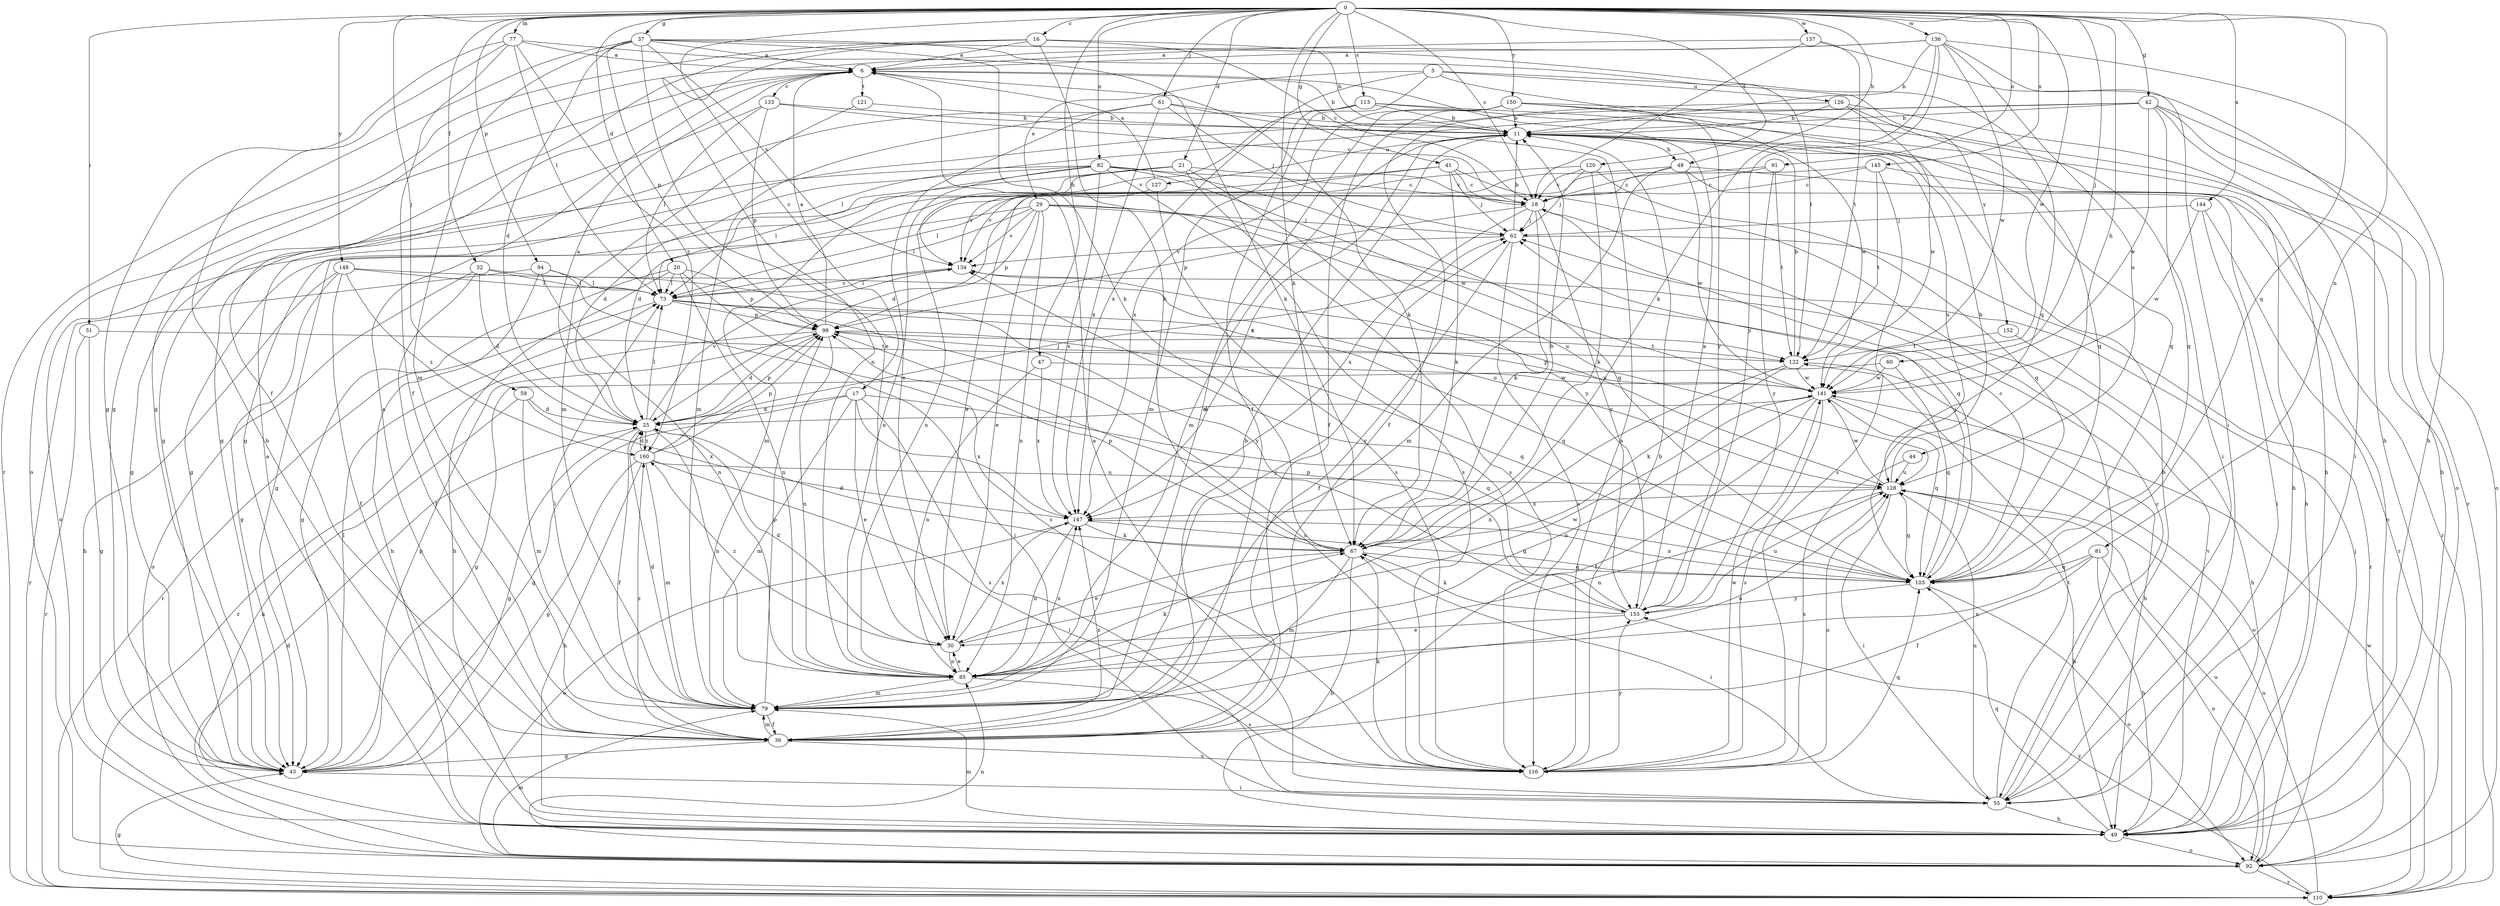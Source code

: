 strict digraph  {
0;
5;
6;
11;
16;
17;
18;
20;
21;
25;
29;
30;
32;
36;
37;
41;
42;
43;
44;
47;
48;
49;
51;
55;
59;
60;
61;
62;
67;
73;
77;
79;
81;
82;
85;
91;
92;
94;
98;
103;
110;
113;
116;
120;
121;
122;
126;
127;
128;
133;
134;
136;
137;
141;
144;
145;
147;
148;
150;
152;
153;
160;
0 -> 16  [label=c];
0 -> 17  [label=c];
0 -> 18  [label=c];
0 -> 20  [label=d];
0 -> 21  [label=d];
0 -> 32  [label=f];
0 -> 37  [label=g];
0 -> 41  [label=g];
0 -> 42  [label=g];
0 -> 44  [label=h];
0 -> 47  [label=h];
0 -> 48  [label=h];
0 -> 51  [label=i];
0 -> 59  [label=j];
0 -> 60  [label=j];
0 -> 61  [label=j];
0 -> 67  [label=k];
0 -> 77  [label=m];
0 -> 81  [label=n];
0 -> 82  [label=n];
0 -> 91  [label=o];
0 -> 94  [label=p];
0 -> 103  [label=q];
0 -> 113  [label=s];
0 -> 120  [label=t];
0 -> 136  [label=w];
0 -> 137  [label=w];
0 -> 141  [label=w];
0 -> 144  [label=x];
0 -> 145  [label=x];
0 -> 148  [label=y];
0 -> 150  [label=y];
5 -> 29  [label=e];
5 -> 36  [label=f];
5 -> 126  [label=u];
5 -> 147  [label=x];
5 -> 152  [label=y];
5 -> 153  [label=y];
6 -> 11  [label=b];
6 -> 67  [label=k];
6 -> 92  [label=o];
6 -> 121  [label=t];
6 -> 133  [label=v];
11 -> 48  [label=h];
11 -> 49  [label=h];
11 -> 79  [label=m];
11 -> 127  [label=u];
11 -> 128  [label=u];
11 -> 147  [label=x];
16 -> 6  [label=a];
16 -> 11  [label=b];
16 -> 18  [label=c];
16 -> 36  [label=f];
16 -> 43  [label=g];
16 -> 67  [label=k];
16 -> 85  [label=n];
17 -> 25  [label=d];
17 -> 30  [label=e];
17 -> 43  [label=g];
17 -> 79  [label=m];
17 -> 103  [label=q];
17 -> 116  [label=s];
17 -> 147  [label=x];
18 -> 62  [label=j];
18 -> 67  [label=k];
18 -> 98  [label=p];
18 -> 147  [label=x];
18 -> 153  [label=y];
20 -> 43  [label=g];
20 -> 49  [label=h];
20 -> 55  [label=i];
20 -> 73  [label=l];
20 -> 85  [label=n];
20 -> 98  [label=p];
21 -> 18  [label=c];
21 -> 43  [label=g];
21 -> 79  [label=m];
21 -> 92  [label=o];
21 -> 116  [label=s];
21 -> 153  [label=y];
25 -> 6  [label=a];
25 -> 36  [label=f];
25 -> 43  [label=g];
25 -> 73  [label=l];
25 -> 85  [label=n];
25 -> 98  [label=p];
25 -> 134  [label=v];
25 -> 160  [label=z];
29 -> 30  [label=e];
29 -> 43  [label=g];
29 -> 62  [label=j];
29 -> 73  [label=l];
29 -> 85  [label=n];
29 -> 98  [label=p];
29 -> 103  [label=q];
29 -> 128  [label=u];
29 -> 134  [label=v];
30 -> 25  [label=d];
30 -> 85  [label=n];
30 -> 141  [label=w];
30 -> 147  [label=x];
30 -> 160  [label=z];
32 -> 25  [label=d];
32 -> 36  [label=f];
32 -> 73  [label=l];
32 -> 92  [label=o];
32 -> 153  [label=y];
36 -> 6  [label=a];
36 -> 11  [label=b];
36 -> 43  [label=g];
36 -> 79  [label=m];
36 -> 116  [label=s];
36 -> 147  [label=x];
36 -> 160  [label=z];
37 -> 6  [label=a];
37 -> 25  [label=d];
37 -> 30  [label=e];
37 -> 67  [label=k];
37 -> 79  [label=m];
37 -> 98  [label=p];
37 -> 103  [label=q];
37 -> 110  [label=r];
37 -> 122  [label=t];
37 -> 134  [label=v];
41 -> 18  [label=c];
41 -> 25  [label=d];
41 -> 30  [label=e];
41 -> 55  [label=i];
41 -> 62  [label=j];
41 -> 67  [label=k];
42 -> 11  [label=b];
42 -> 43  [label=g];
42 -> 49  [label=h];
42 -> 55  [label=i];
42 -> 73  [label=l];
42 -> 92  [label=o];
42 -> 103  [label=q];
42 -> 141  [label=w];
43 -> 55  [label=i];
43 -> 73  [label=l];
43 -> 98  [label=p];
44 -> 116  [label=s];
44 -> 128  [label=u];
47 -> 85  [label=n];
47 -> 141  [label=w];
47 -> 147  [label=x];
48 -> 18  [label=c];
48 -> 49  [label=h];
48 -> 79  [label=m];
48 -> 110  [label=r];
48 -> 134  [label=v];
48 -> 141  [label=w];
49 -> 6  [label=a];
49 -> 79  [label=m];
49 -> 92  [label=o];
49 -> 103  [label=q];
49 -> 134  [label=v];
51 -> 43  [label=g];
51 -> 110  [label=r];
51 -> 122  [label=t];
55 -> 6  [label=a];
55 -> 11  [label=b];
55 -> 18  [label=c];
55 -> 49  [label=h];
55 -> 122  [label=t];
55 -> 128  [label=u];
59 -> 25  [label=d];
59 -> 49  [label=h];
59 -> 79  [label=m];
59 -> 147  [label=x];
60 -> 43  [label=g];
60 -> 103  [label=q];
60 -> 141  [label=w];
61 -> 11  [label=b];
61 -> 30  [label=e];
61 -> 62  [label=j];
61 -> 79  [label=m];
61 -> 116  [label=s];
61 -> 147  [label=x];
62 -> 11  [label=b];
62 -> 36  [label=f];
62 -> 110  [label=r];
62 -> 116  [label=s];
62 -> 134  [label=v];
67 -> 11  [label=b];
67 -> 25  [label=d];
67 -> 30  [label=e];
67 -> 49  [label=h];
67 -> 55  [label=i];
67 -> 79  [label=m];
67 -> 98  [label=p];
67 -> 103  [label=q];
73 -> 98  [label=p];
73 -> 103  [label=q];
73 -> 110  [label=r];
73 -> 116  [label=s];
73 -> 122  [label=t];
73 -> 134  [label=v];
77 -> 6  [label=a];
77 -> 36  [label=f];
77 -> 43  [label=g];
77 -> 49  [label=h];
77 -> 67  [label=k];
77 -> 73  [label=l];
77 -> 160  [label=z];
79 -> 25  [label=d];
79 -> 36  [label=f];
79 -> 62  [label=j];
79 -> 73  [label=l];
79 -> 98  [label=p];
79 -> 128  [label=u];
81 -> 36  [label=f];
81 -> 49  [label=h];
81 -> 85  [label=n];
81 -> 92  [label=o];
81 -> 103  [label=q];
82 -> 18  [label=c];
82 -> 25  [label=d];
82 -> 43  [label=g];
82 -> 73  [label=l];
82 -> 85  [label=n];
82 -> 103  [label=q];
82 -> 116  [label=s];
82 -> 141  [label=w];
82 -> 147  [label=x];
85 -> 30  [label=e];
85 -> 67  [label=k];
85 -> 79  [label=m];
85 -> 116  [label=s];
85 -> 147  [label=x];
91 -> 18  [label=c];
91 -> 73  [label=l];
91 -> 122  [label=t];
91 -> 153  [label=y];
92 -> 25  [label=d];
92 -> 62  [label=j];
92 -> 79  [label=m];
92 -> 85  [label=n];
92 -> 110  [label=r];
92 -> 128  [label=u];
94 -> 49  [label=h];
94 -> 73  [label=l];
94 -> 85  [label=n];
94 -> 110  [label=r];
94 -> 116  [label=s];
98 -> 6  [label=a];
98 -> 25  [label=d];
98 -> 85  [label=n];
98 -> 103  [label=q];
98 -> 110  [label=r];
98 -> 122  [label=t];
103 -> 18  [label=c];
103 -> 62  [label=j];
103 -> 92  [label=o];
103 -> 147  [label=x];
103 -> 153  [label=y];
110 -> 43  [label=g];
110 -> 128  [label=u];
110 -> 141  [label=w];
110 -> 153  [label=y];
113 -> 11  [label=b];
113 -> 43  [label=g];
113 -> 49  [label=h];
113 -> 79  [label=m];
113 -> 134  [label=v];
113 -> 141  [label=w];
116 -> 11  [label=b];
116 -> 67  [label=k];
116 -> 103  [label=q];
116 -> 128  [label=u];
116 -> 141  [label=w];
116 -> 153  [label=y];
120 -> 18  [label=c];
120 -> 62  [label=j];
120 -> 67  [label=k];
120 -> 103  [label=q];
120 -> 134  [label=v];
121 -> 11  [label=b];
121 -> 79  [label=m];
122 -> 11  [label=b];
122 -> 49  [label=h];
122 -> 67  [label=k];
122 -> 85  [label=n];
122 -> 141  [label=w];
126 -> 11  [label=b];
126 -> 36  [label=f];
126 -> 92  [label=o];
126 -> 103  [label=q];
126 -> 141  [label=w];
127 -> 6  [label=a];
127 -> 85  [label=n];
127 -> 116  [label=s];
128 -> 11  [label=b];
128 -> 49  [label=h];
128 -> 55  [label=i];
128 -> 85  [label=n];
128 -> 103  [label=q];
128 -> 141  [label=w];
128 -> 147  [label=x];
133 -> 11  [label=b];
133 -> 18  [label=c];
133 -> 43  [label=g];
133 -> 73  [label=l];
133 -> 98  [label=p];
134 -> 73  [label=l];
134 -> 128  [label=u];
136 -> 6  [label=a];
136 -> 11  [label=b];
136 -> 43  [label=g];
136 -> 49  [label=h];
136 -> 55  [label=i];
136 -> 67  [label=k];
136 -> 128  [label=u];
136 -> 141  [label=w];
136 -> 153  [label=y];
137 -> 6  [label=a];
137 -> 18  [label=c];
137 -> 49  [label=h];
137 -> 122  [label=t];
141 -> 25  [label=d];
141 -> 36  [label=f];
141 -> 85  [label=n];
141 -> 92  [label=o];
141 -> 98  [label=p];
141 -> 103  [label=q];
141 -> 116  [label=s];
144 -> 55  [label=i];
144 -> 62  [label=j];
144 -> 110  [label=r];
144 -> 141  [label=w];
145 -> 18  [label=c];
145 -> 25  [label=d];
145 -> 92  [label=o];
145 -> 116  [label=s];
145 -> 122  [label=t];
147 -> 67  [label=k];
147 -> 85  [label=n];
147 -> 92  [label=o];
147 -> 103  [label=q];
148 -> 36  [label=f];
148 -> 43  [label=g];
148 -> 49  [label=h];
148 -> 73  [label=l];
148 -> 128  [label=u];
148 -> 160  [label=z];
150 -> 11  [label=b];
150 -> 36  [label=f];
150 -> 55  [label=i];
150 -> 79  [label=m];
150 -> 103  [label=q];
150 -> 110  [label=r];
150 -> 147  [label=x];
152 -> 49  [label=h];
152 -> 122  [label=t];
153 -> 6  [label=a];
153 -> 30  [label=e];
153 -> 67  [label=k];
153 -> 98  [label=p];
153 -> 128  [label=u];
153 -> 134  [label=v];
160 -> 25  [label=d];
160 -> 43  [label=g];
160 -> 49  [label=h];
160 -> 55  [label=i];
160 -> 62  [label=j];
160 -> 79  [label=m];
160 -> 98  [label=p];
160 -> 128  [label=u];
}
